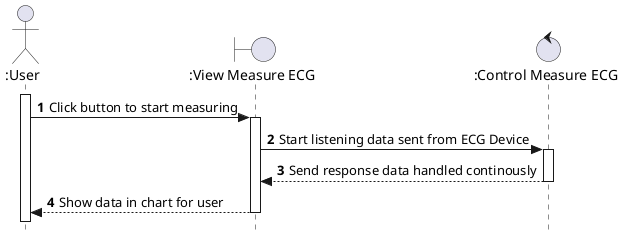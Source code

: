 @startuml

autonumber
actor ":User" as User
boundary ":View Measure ECG" as ClientApp
control ":Control Measure ECG" as Control

activate User
User -> ClientApp: Click button to start measuring
activate ClientApp
ClientApp -> Control: Start listening data sent from ECG Device
activate Control
Control --> ClientApp: Send response data handled continously
deactivate Control
ClientApp --> User: Show data in chart for user
deactivate ClientApp

skinparam style strictuml

@enduml